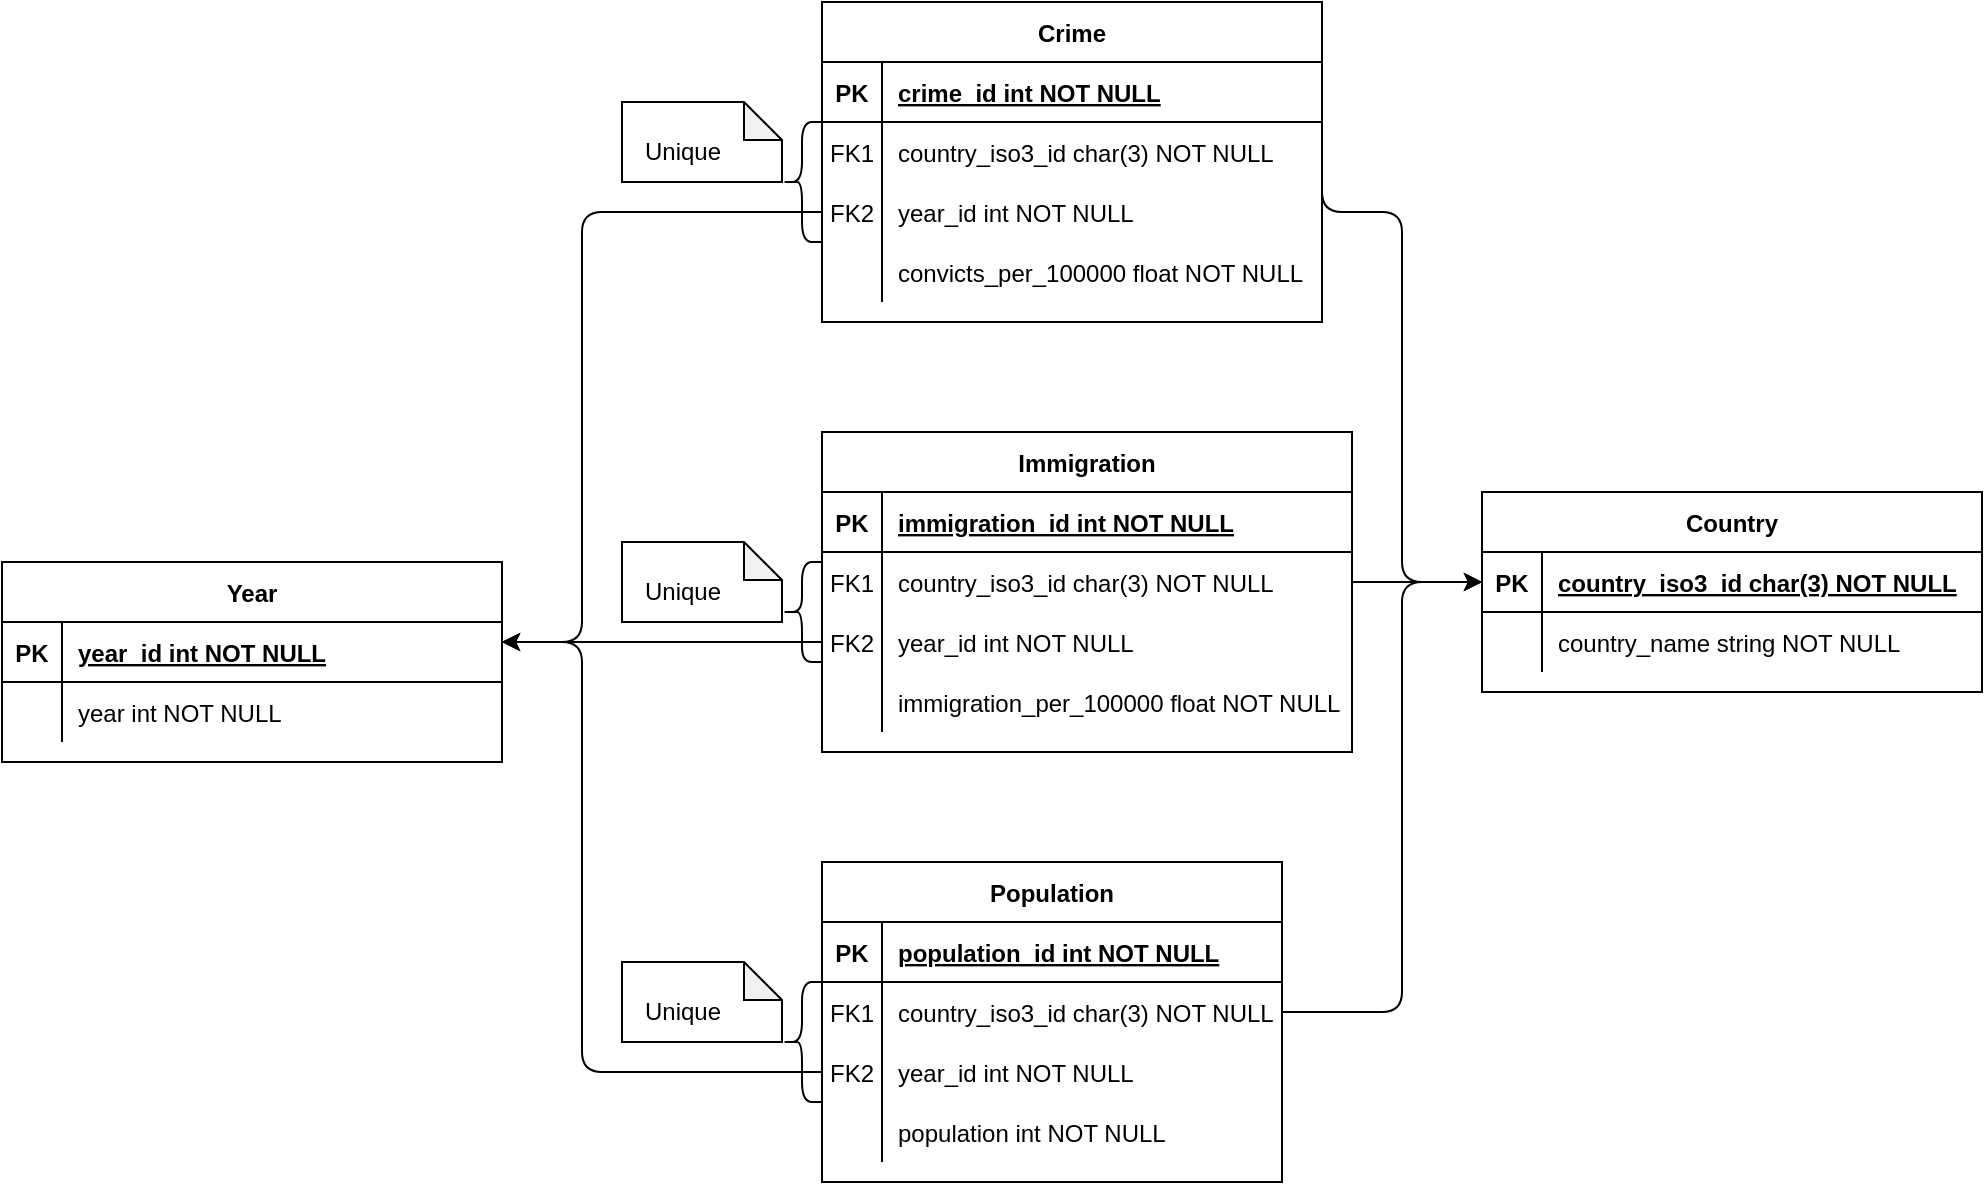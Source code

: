 <mxfile version="26.1.1">
  <diagram id="R2lEEEUBdFMjLlhIrx00" name="Page-1">
    <mxGraphModel dx="1050" dy="623" grid="1" gridSize="10" guides="1" tooltips="1" connect="1" arrows="1" fold="1" page="1" pageScale="1" pageWidth="850" pageHeight="1100" math="0" shadow="0" extFonts="Permanent Marker^https://fonts.googleapis.com/css?family=Permanent+Marker">
      <root>
        <mxCell id="0" />
        <mxCell id="1" parent="0" />
        <mxCell id="F54rX1gRR6l31rGcLVEx-70" value="" style="shape=note;whiteSpace=wrap;html=1;backgroundOutline=1;darkOpacity=0.05;size=19;" vertex="1" parent="1">
          <mxGeometry x="360" y="90" width="80" height="40" as="geometry" />
        </mxCell>
        <mxCell id="C-vyLk0tnHw3VtMMgP7b-2" value="Country" style="shape=table;startSize=30;container=1;collapsible=1;childLayout=tableLayout;fixedRows=1;rowLines=0;fontStyle=1;align=center;resizeLast=1;" parent="1" vertex="1">
          <mxGeometry x="790" y="285" width="250" height="100" as="geometry" />
        </mxCell>
        <mxCell id="C-vyLk0tnHw3VtMMgP7b-3" value="" style="shape=partialRectangle;collapsible=0;dropTarget=0;pointerEvents=0;fillColor=none;points=[[0,0.5],[1,0.5]];portConstraint=eastwest;top=0;left=0;right=0;bottom=1;" parent="C-vyLk0tnHw3VtMMgP7b-2" vertex="1">
          <mxGeometry y="30" width="250" height="30" as="geometry" />
        </mxCell>
        <mxCell id="C-vyLk0tnHw3VtMMgP7b-4" value="PK" style="shape=partialRectangle;overflow=hidden;connectable=0;fillColor=none;top=0;left=0;bottom=0;right=0;fontStyle=1;" parent="C-vyLk0tnHw3VtMMgP7b-3" vertex="1">
          <mxGeometry width="30" height="30" as="geometry">
            <mxRectangle width="30" height="30" as="alternateBounds" />
          </mxGeometry>
        </mxCell>
        <mxCell id="C-vyLk0tnHw3VtMMgP7b-5" value="country_iso3_id char(3) NOT NULL" style="shape=partialRectangle;overflow=hidden;connectable=0;fillColor=none;top=0;left=0;bottom=0;right=0;align=left;spacingLeft=6;fontStyle=5;" parent="C-vyLk0tnHw3VtMMgP7b-3" vertex="1">
          <mxGeometry x="30" width="220" height="30" as="geometry">
            <mxRectangle width="220" height="30" as="alternateBounds" />
          </mxGeometry>
        </mxCell>
        <mxCell id="KNKU7a6bH15Ss6Z8EOJB-100" value="" style="shape=partialRectangle;collapsible=0;dropTarget=0;pointerEvents=0;fillColor=none;points=[[0,0.5],[1,0.5]];portConstraint=eastwest;top=0;left=0;right=0;bottom=0;" parent="C-vyLk0tnHw3VtMMgP7b-2" vertex="1">
          <mxGeometry y="60" width="250" height="30" as="geometry" />
        </mxCell>
        <mxCell id="KNKU7a6bH15Ss6Z8EOJB-101" value="" style="shape=partialRectangle;overflow=hidden;connectable=0;fillColor=none;top=0;left=0;bottom=0;right=0;" parent="KNKU7a6bH15Ss6Z8EOJB-100" vertex="1">
          <mxGeometry width="30" height="30" as="geometry">
            <mxRectangle width="30" height="30" as="alternateBounds" />
          </mxGeometry>
        </mxCell>
        <mxCell id="KNKU7a6bH15Ss6Z8EOJB-102" value="country_name string NOT NULL" style="shape=partialRectangle;overflow=hidden;connectable=0;fillColor=none;top=0;left=0;bottom=0;right=0;align=left;spacingLeft=6;" parent="KNKU7a6bH15Ss6Z8EOJB-100" vertex="1">
          <mxGeometry x="30" width="220" height="30" as="geometry">
            <mxRectangle width="220" height="30" as="alternateBounds" />
          </mxGeometry>
        </mxCell>
        <mxCell id="C-vyLk0tnHw3VtMMgP7b-23" value="Crime" style="shape=table;startSize=30;container=1;collapsible=1;childLayout=tableLayout;fixedRows=1;rowLines=0;fontStyle=1;align=center;resizeLast=1;" parent="1" vertex="1">
          <mxGeometry x="460" y="40" width="250" height="160" as="geometry" />
        </mxCell>
        <mxCell id="C-vyLk0tnHw3VtMMgP7b-24" value="" style="shape=partialRectangle;collapsible=0;dropTarget=0;pointerEvents=0;fillColor=none;points=[[0,0.5],[1,0.5]];portConstraint=eastwest;top=0;left=0;right=0;bottom=1;" parent="C-vyLk0tnHw3VtMMgP7b-23" vertex="1">
          <mxGeometry y="30" width="250" height="30" as="geometry" />
        </mxCell>
        <mxCell id="C-vyLk0tnHw3VtMMgP7b-25" value="PK" style="shape=partialRectangle;overflow=hidden;connectable=0;fillColor=none;top=0;left=0;bottom=0;right=0;fontStyle=1;" parent="C-vyLk0tnHw3VtMMgP7b-24" vertex="1">
          <mxGeometry width="30" height="30" as="geometry">
            <mxRectangle width="30" height="30" as="alternateBounds" />
          </mxGeometry>
        </mxCell>
        <mxCell id="C-vyLk0tnHw3VtMMgP7b-26" value="crime_id int NOT NULL " style="shape=partialRectangle;overflow=hidden;connectable=0;fillColor=none;top=0;left=0;bottom=0;right=0;align=left;spacingLeft=6;fontStyle=5;" parent="C-vyLk0tnHw3VtMMgP7b-24" vertex="1">
          <mxGeometry x="30" width="220" height="30" as="geometry">
            <mxRectangle width="220" height="30" as="alternateBounds" />
          </mxGeometry>
        </mxCell>
        <mxCell id="KNKU7a6bH15Ss6Z8EOJB-5" value="" style="shape=partialRectangle;collapsible=0;dropTarget=0;pointerEvents=0;fillColor=none;points=[[0,0.5],[1,0.5]];portConstraint=eastwest;top=0;left=0;right=0;bottom=0;" parent="C-vyLk0tnHw3VtMMgP7b-23" vertex="1">
          <mxGeometry y="60" width="250" height="30" as="geometry" />
        </mxCell>
        <mxCell id="KNKU7a6bH15Ss6Z8EOJB-6" value="FK1" style="shape=partialRectangle;overflow=hidden;connectable=0;fillColor=none;top=0;left=0;bottom=0;right=0;" parent="KNKU7a6bH15Ss6Z8EOJB-5" vertex="1">
          <mxGeometry width="30" height="30" as="geometry">
            <mxRectangle width="30" height="30" as="alternateBounds" />
          </mxGeometry>
        </mxCell>
        <mxCell id="KNKU7a6bH15Ss6Z8EOJB-7" value="country_iso3_id char(3) NOT NULL" style="shape=partialRectangle;overflow=hidden;connectable=0;fillColor=none;top=0;left=0;bottom=0;right=0;align=left;spacingLeft=6;fontStyle=0" parent="KNKU7a6bH15Ss6Z8EOJB-5" vertex="1">
          <mxGeometry x="30" width="220" height="30" as="geometry">
            <mxRectangle width="220" height="30" as="alternateBounds" />
          </mxGeometry>
        </mxCell>
        <mxCell id="C-vyLk0tnHw3VtMMgP7b-27" value="" style="shape=partialRectangle;collapsible=0;dropTarget=0;pointerEvents=0;fillColor=none;points=[[0,0.5],[1,0.5]];portConstraint=eastwest;top=0;left=0;right=0;bottom=0;" parent="C-vyLk0tnHw3VtMMgP7b-23" vertex="1">
          <mxGeometry y="90" width="250" height="30" as="geometry" />
        </mxCell>
        <mxCell id="C-vyLk0tnHw3VtMMgP7b-28" value="FK2" style="shape=partialRectangle;overflow=hidden;connectable=0;fillColor=none;top=0;left=0;bottom=0;right=0;" parent="C-vyLk0tnHw3VtMMgP7b-27" vertex="1">
          <mxGeometry width="30" height="30" as="geometry">
            <mxRectangle width="30" height="30" as="alternateBounds" />
          </mxGeometry>
        </mxCell>
        <mxCell id="C-vyLk0tnHw3VtMMgP7b-29" value="year_id int NOT NULL" style="shape=partialRectangle;overflow=hidden;connectable=0;fillColor=none;top=0;left=0;bottom=0;right=0;align=left;spacingLeft=6;" parent="C-vyLk0tnHw3VtMMgP7b-27" vertex="1">
          <mxGeometry x="30" width="220" height="30" as="geometry">
            <mxRectangle width="220" height="30" as="alternateBounds" />
          </mxGeometry>
        </mxCell>
        <mxCell id="KNKU7a6bH15Ss6Z8EOJB-97" value="" style="shape=partialRectangle;collapsible=0;dropTarget=0;pointerEvents=0;fillColor=none;points=[[0,0.5],[1,0.5]];portConstraint=eastwest;top=0;left=0;right=0;bottom=0;" parent="C-vyLk0tnHw3VtMMgP7b-23" vertex="1">
          <mxGeometry y="120" width="250" height="30" as="geometry" />
        </mxCell>
        <mxCell id="KNKU7a6bH15Ss6Z8EOJB-98" value="" style="shape=partialRectangle;overflow=hidden;connectable=0;fillColor=none;top=0;left=0;bottom=0;right=0;" parent="KNKU7a6bH15Ss6Z8EOJB-97" vertex="1">
          <mxGeometry width="30" height="30" as="geometry">
            <mxRectangle width="30" height="30" as="alternateBounds" />
          </mxGeometry>
        </mxCell>
        <mxCell id="KNKU7a6bH15Ss6Z8EOJB-99" value="convicts_per_100000 float NOT NULL" style="shape=partialRectangle;overflow=hidden;connectable=0;fillColor=none;top=0;left=0;bottom=0;right=0;align=left;spacingLeft=6;" parent="KNKU7a6bH15Ss6Z8EOJB-97" vertex="1">
          <mxGeometry x="30" width="220" height="30" as="geometry">
            <mxRectangle width="220" height="30" as="alternateBounds" />
          </mxGeometry>
        </mxCell>
        <mxCell id="KNKU7a6bH15Ss6Z8EOJB-84" value="Immigration" style="shape=table;startSize=30;container=1;collapsible=1;childLayout=tableLayout;fixedRows=1;rowLines=0;fontStyle=1;align=center;resizeLast=1;" parent="1" vertex="1">
          <mxGeometry x="460" y="255" width="265" height="160" as="geometry" />
        </mxCell>
        <mxCell id="KNKU7a6bH15Ss6Z8EOJB-85" value="" style="shape=partialRectangle;collapsible=0;dropTarget=0;pointerEvents=0;fillColor=none;points=[[0,0.5],[1,0.5]];portConstraint=eastwest;top=0;left=0;right=0;bottom=1;" parent="KNKU7a6bH15Ss6Z8EOJB-84" vertex="1">
          <mxGeometry y="30" width="265" height="30" as="geometry" />
        </mxCell>
        <mxCell id="KNKU7a6bH15Ss6Z8EOJB-86" value="PK" style="shape=partialRectangle;overflow=hidden;connectable=0;fillColor=none;top=0;left=0;bottom=0;right=0;fontStyle=1;" parent="KNKU7a6bH15Ss6Z8EOJB-85" vertex="1">
          <mxGeometry width="30" height="30" as="geometry">
            <mxRectangle width="30" height="30" as="alternateBounds" />
          </mxGeometry>
        </mxCell>
        <mxCell id="KNKU7a6bH15Ss6Z8EOJB-87" value="immigration_id int NOT NULL" style="shape=partialRectangle;overflow=hidden;connectable=0;fillColor=none;top=0;left=0;bottom=0;right=0;align=left;spacingLeft=6;fontStyle=5;" parent="KNKU7a6bH15Ss6Z8EOJB-85" vertex="1">
          <mxGeometry x="30" width="235" height="30" as="geometry">
            <mxRectangle width="235" height="30" as="alternateBounds" />
          </mxGeometry>
        </mxCell>
        <mxCell id="KNKU7a6bH15Ss6Z8EOJB-88" value="" style="shape=partialRectangle;collapsible=0;dropTarget=0;pointerEvents=0;fillColor=none;points=[[0,0.5],[1,0.5]];portConstraint=eastwest;top=0;left=0;right=0;bottom=0;" parent="KNKU7a6bH15Ss6Z8EOJB-84" vertex="1">
          <mxGeometry y="60" width="265" height="30" as="geometry" />
        </mxCell>
        <mxCell id="KNKU7a6bH15Ss6Z8EOJB-89" value="FK1" style="shape=partialRectangle;overflow=hidden;connectable=0;fillColor=none;top=0;left=0;bottom=0;right=0;" parent="KNKU7a6bH15Ss6Z8EOJB-88" vertex="1">
          <mxGeometry width="30" height="30" as="geometry">
            <mxRectangle width="30" height="30" as="alternateBounds" />
          </mxGeometry>
        </mxCell>
        <mxCell id="KNKU7a6bH15Ss6Z8EOJB-90" value="country_iso3_id char(3) NOT NULL" style="shape=partialRectangle;overflow=hidden;connectable=0;fillColor=none;top=0;left=0;bottom=0;right=0;align=left;spacingLeft=6;" parent="KNKU7a6bH15Ss6Z8EOJB-88" vertex="1">
          <mxGeometry x="30" width="235" height="30" as="geometry">
            <mxRectangle width="235" height="30" as="alternateBounds" />
          </mxGeometry>
        </mxCell>
        <mxCell id="KNKU7a6bH15Ss6Z8EOJB-91" value="" style="shape=partialRectangle;collapsible=0;dropTarget=0;pointerEvents=0;fillColor=none;points=[[0,0.5],[1,0.5]];portConstraint=eastwest;top=0;left=0;right=0;bottom=0;" parent="KNKU7a6bH15Ss6Z8EOJB-84" vertex="1">
          <mxGeometry y="90" width="265" height="30" as="geometry" />
        </mxCell>
        <mxCell id="KNKU7a6bH15Ss6Z8EOJB-92" value="FK2" style="shape=partialRectangle;overflow=hidden;connectable=0;fillColor=none;top=0;left=0;bottom=0;right=0;" parent="KNKU7a6bH15Ss6Z8EOJB-91" vertex="1">
          <mxGeometry width="30" height="30" as="geometry">
            <mxRectangle width="30" height="30" as="alternateBounds" />
          </mxGeometry>
        </mxCell>
        <mxCell id="KNKU7a6bH15Ss6Z8EOJB-93" value="year_id int NOT NULL" style="shape=partialRectangle;overflow=hidden;connectable=0;fillColor=none;top=0;left=0;bottom=0;right=0;align=left;spacingLeft=6;" parent="KNKU7a6bH15Ss6Z8EOJB-91" vertex="1">
          <mxGeometry x="30" width="235" height="30" as="geometry">
            <mxRectangle width="235" height="30" as="alternateBounds" />
          </mxGeometry>
        </mxCell>
        <mxCell id="KNKU7a6bH15Ss6Z8EOJB-112" value="" style="shape=partialRectangle;collapsible=0;dropTarget=0;pointerEvents=0;fillColor=none;points=[[0,0.5],[1,0.5]];portConstraint=eastwest;top=0;left=0;right=0;bottom=0;" parent="KNKU7a6bH15Ss6Z8EOJB-84" vertex="1">
          <mxGeometry y="120" width="265" height="30" as="geometry" />
        </mxCell>
        <mxCell id="KNKU7a6bH15Ss6Z8EOJB-113" value="" style="shape=partialRectangle;overflow=hidden;connectable=0;fillColor=none;top=0;left=0;bottom=0;right=0;" parent="KNKU7a6bH15Ss6Z8EOJB-112" vertex="1">
          <mxGeometry width="30" height="30" as="geometry">
            <mxRectangle width="30" height="30" as="alternateBounds" />
          </mxGeometry>
        </mxCell>
        <mxCell id="KNKU7a6bH15Ss6Z8EOJB-114" value="immigration_per_100000 float NOT NULL" style="shape=partialRectangle;overflow=hidden;connectable=0;fillColor=none;top=0;left=0;bottom=0;right=0;align=left;spacingLeft=6;" parent="KNKU7a6bH15Ss6Z8EOJB-112" vertex="1">
          <mxGeometry x="30" width="235" height="30" as="geometry">
            <mxRectangle width="235" height="30" as="alternateBounds" />
          </mxGeometry>
        </mxCell>
        <mxCell id="KNKU7a6bH15Ss6Z8EOJB-115" value="Year" style="shape=table;startSize=30;container=1;collapsible=1;childLayout=tableLayout;fixedRows=1;rowLines=0;fontStyle=1;align=center;resizeLast=1;" parent="1" vertex="1">
          <mxGeometry x="50" y="320" width="250" height="100" as="geometry" />
        </mxCell>
        <mxCell id="KNKU7a6bH15Ss6Z8EOJB-116" value="" style="shape=partialRectangle;collapsible=0;dropTarget=0;pointerEvents=0;fillColor=none;points=[[0,0.5],[1,0.5]];portConstraint=eastwest;top=0;left=0;right=0;bottom=1;" parent="KNKU7a6bH15Ss6Z8EOJB-115" vertex="1">
          <mxGeometry y="30" width="250" height="30" as="geometry" />
        </mxCell>
        <mxCell id="KNKU7a6bH15Ss6Z8EOJB-117" value="PK" style="shape=partialRectangle;overflow=hidden;connectable=0;fillColor=none;top=0;left=0;bottom=0;right=0;fontStyle=1;" parent="KNKU7a6bH15Ss6Z8EOJB-116" vertex="1">
          <mxGeometry width="30" height="30" as="geometry">
            <mxRectangle width="30" height="30" as="alternateBounds" />
          </mxGeometry>
        </mxCell>
        <mxCell id="KNKU7a6bH15Ss6Z8EOJB-118" value="year_id int NOT NULL" style="shape=partialRectangle;overflow=hidden;connectable=0;fillColor=none;top=0;left=0;bottom=0;right=0;align=left;spacingLeft=6;fontStyle=5;" parent="KNKU7a6bH15Ss6Z8EOJB-116" vertex="1">
          <mxGeometry x="30" width="220" height="30" as="geometry">
            <mxRectangle width="220" height="30" as="alternateBounds" />
          </mxGeometry>
        </mxCell>
        <mxCell id="KNKU7a6bH15Ss6Z8EOJB-137" style="shape=partialRectangle;collapsible=0;dropTarget=0;pointerEvents=0;points=[[0,0.5],[1,0.5]];portConstraint=eastwest;top=0;left=0;right=0;bottom=0;fillColor=none;strokeColor=inherit;strokeWidth=0;" parent="KNKU7a6bH15Ss6Z8EOJB-115" vertex="1">
          <mxGeometry y="60" width="250" height="30" as="geometry" />
        </mxCell>
        <mxCell id="KNKU7a6bH15Ss6Z8EOJB-138" style="shape=partialRectangle;overflow=hidden;connectable=0;fillColor=none;top=0;left=0;bottom=0;right=0;strokeColor=default;strokeWidth=0;" parent="KNKU7a6bH15Ss6Z8EOJB-137" vertex="1">
          <mxGeometry width="30" height="30" as="geometry">
            <mxRectangle width="30" height="30" as="alternateBounds" />
          </mxGeometry>
        </mxCell>
        <mxCell id="KNKU7a6bH15Ss6Z8EOJB-139" value="year int NOT NULL" style="shape=partialRectangle;overflow=hidden;connectable=0;fillColor=none;top=0;left=0;bottom=0;right=0;align=left;spacingLeft=6;strokeColor=inherit;strokeWidth=0;perimeterSpacing=0;allowArrows=1;" parent="KNKU7a6bH15Ss6Z8EOJB-137" vertex="1">
          <mxGeometry x="30" width="220" height="30" as="geometry">
            <mxRectangle width="220" height="30" as="alternateBounds" />
          </mxGeometry>
        </mxCell>
        <mxCell id="vbhIN1fAdOpXjTdWAV8Q-2" value="Population" style="shape=table;startSize=30;container=1;collapsible=1;childLayout=tableLayout;fixedRows=1;rowLines=0;fontStyle=1;align=center;resizeLast=1;" parent="1" vertex="1">
          <mxGeometry x="460" y="470" width="230" height="160" as="geometry" />
        </mxCell>
        <mxCell id="vbhIN1fAdOpXjTdWAV8Q-3" value="" style="shape=partialRectangle;collapsible=0;dropTarget=0;pointerEvents=0;fillColor=none;points=[[0,0.5],[1,0.5]];portConstraint=eastwest;top=0;left=0;right=0;bottom=1;" parent="vbhIN1fAdOpXjTdWAV8Q-2" vertex="1">
          <mxGeometry y="30" width="230" height="30" as="geometry" />
        </mxCell>
        <mxCell id="vbhIN1fAdOpXjTdWAV8Q-4" value="PK" style="shape=partialRectangle;overflow=hidden;connectable=0;fillColor=none;top=0;left=0;bottom=0;right=0;fontStyle=1;" parent="vbhIN1fAdOpXjTdWAV8Q-3" vertex="1">
          <mxGeometry width="30" height="30" as="geometry">
            <mxRectangle width="30" height="30" as="alternateBounds" />
          </mxGeometry>
        </mxCell>
        <mxCell id="vbhIN1fAdOpXjTdWAV8Q-5" value="population_id int NOT NULL" style="shape=partialRectangle;overflow=hidden;connectable=0;fillColor=none;top=0;left=0;bottom=0;right=0;align=left;spacingLeft=6;fontStyle=5;" parent="vbhIN1fAdOpXjTdWAV8Q-3" vertex="1">
          <mxGeometry x="30" width="200" height="30" as="geometry">
            <mxRectangle width="200" height="30" as="alternateBounds" />
          </mxGeometry>
        </mxCell>
        <mxCell id="vbhIN1fAdOpXjTdWAV8Q-9" value="" style="shape=partialRectangle;collapsible=0;dropTarget=0;pointerEvents=0;fillColor=none;points=[[0,0.5],[1,0.5]];portConstraint=eastwest;top=0;left=0;right=0;bottom=0;" parent="vbhIN1fAdOpXjTdWAV8Q-2" vertex="1">
          <mxGeometry y="60" width="230" height="30" as="geometry" />
        </mxCell>
        <mxCell id="vbhIN1fAdOpXjTdWAV8Q-10" value="FK1" style="shape=partialRectangle;overflow=hidden;connectable=0;fillColor=none;top=0;left=0;bottom=0;right=0;" parent="vbhIN1fAdOpXjTdWAV8Q-9" vertex="1">
          <mxGeometry width="30" height="30" as="geometry">
            <mxRectangle width="30" height="30" as="alternateBounds" />
          </mxGeometry>
        </mxCell>
        <mxCell id="vbhIN1fAdOpXjTdWAV8Q-11" value="country_iso3_id char(3) NOT NULL" style="shape=partialRectangle;overflow=hidden;connectable=0;fillColor=none;top=0;left=0;bottom=0;right=0;align=left;spacingLeft=6;" parent="vbhIN1fAdOpXjTdWAV8Q-9" vertex="1">
          <mxGeometry x="30" width="200" height="30" as="geometry">
            <mxRectangle width="200" height="30" as="alternateBounds" />
          </mxGeometry>
        </mxCell>
        <mxCell id="vbhIN1fAdOpXjTdWAV8Q-6" value="" style="shape=partialRectangle;collapsible=0;dropTarget=0;pointerEvents=0;fillColor=none;points=[[0,0.5],[1,0.5]];portConstraint=eastwest;top=0;left=0;right=0;bottom=0;" parent="vbhIN1fAdOpXjTdWAV8Q-2" vertex="1">
          <mxGeometry y="90" width="230" height="30" as="geometry" />
        </mxCell>
        <mxCell id="vbhIN1fAdOpXjTdWAV8Q-7" value="FK2" style="shape=partialRectangle;overflow=hidden;connectable=0;fillColor=none;top=0;left=0;bottom=0;right=0;" parent="vbhIN1fAdOpXjTdWAV8Q-6" vertex="1">
          <mxGeometry width="30" height="30" as="geometry">
            <mxRectangle width="30" height="30" as="alternateBounds" />
          </mxGeometry>
        </mxCell>
        <mxCell id="vbhIN1fAdOpXjTdWAV8Q-8" value="year_id int NOT NULL" style="shape=partialRectangle;overflow=hidden;connectable=0;fillColor=none;top=0;left=0;bottom=0;right=0;align=left;spacingLeft=6;" parent="vbhIN1fAdOpXjTdWAV8Q-6" vertex="1">
          <mxGeometry x="30" width="200" height="30" as="geometry">
            <mxRectangle width="200" height="30" as="alternateBounds" />
          </mxGeometry>
        </mxCell>
        <mxCell id="vbhIN1fAdOpXjTdWAV8Q-15" style="shape=partialRectangle;collapsible=0;dropTarget=0;pointerEvents=0;fillColor=none;points=[[0,0.5],[1,0.5]];portConstraint=eastwest;top=0;left=0;right=0;bottom=0;" parent="vbhIN1fAdOpXjTdWAV8Q-2" vertex="1">
          <mxGeometry y="120" width="230" height="30" as="geometry" />
        </mxCell>
        <mxCell id="vbhIN1fAdOpXjTdWAV8Q-16" style="shape=partialRectangle;overflow=hidden;connectable=0;fillColor=none;top=0;left=0;bottom=0;right=0;" parent="vbhIN1fAdOpXjTdWAV8Q-15" vertex="1">
          <mxGeometry width="30" height="30" as="geometry">
            <mxRectangle width="30" height="30" as="alternateBounds" />
          </mxGeometry>
        </mxCell>
        <mxCell id="vbhIN1fAdOpXjTdWAV8Q-17" value="population int NOT NULL" style="shape=partialRectangle;overflow=hidden;connectable=0;fillColor=none;top=0;left=0;bottom=0;right=0;align=left;spacingLeft=6;" parent="vbhIN1fAdOpXjTdWAV8Q-15" vertex="1">
          <mxGeometry x="30" width="200" height="30" as="geometry">
            <mxRectangle width="200" height="30" as="alternateBounds" />
          </mxGeometry>
        </mxCell>
        <mxCell id="F54rX1gRR6l31rGcLVEx-57" style="edgeStyle=orthogonalEdgeStyle;rounded=1;orthogonalLoop=1;jettySize=auto;html=1;entryX=0;entryY=0.5;entryDx=0;entryDy=0;exitX=1;exitY=0.5;exitDx=0;exitDy=0;curved=0;jumpStyle=arc;jumpSize=12;" edge="1" parent="1" source="KNKU7a6bH15Ss6Z8EOJB-5" target="C-vyLk0tnHw3VtMMgP7b-3">
          <mxGeometry relative="1" as="geometry">
            <mxPoint x="780" y="90" as="sourcePoint" />
            <Array as="points">
              <mxPoint x="710" y="145" />
              <mxPoint x="750" y="145" />
              <mxPoint x="750" y="330" />
            </Array>
          </mxGeometry>
        </mxCell>
        <mxCell id="F54rX1gRR6l31rGcLVEx-58" style="edgeStyle=orthogonalEdgeStyle;rounded=1;orthogonalLoop=1;jettySize=auto;html=1;entryX=0;entryY=0.5;entryDx=0;entryDy=0;exitX=1;exitY=0.5;exitDx=0;exitDy=0;curved=0;jumpStyle=arc;jumpSize=12;" edge="1" parent="1" source="KNKU7a6bH15Ss6Z8EOJB-88" target="C-vyLk0tnHw3VtMMgP7b-3">
          <mxGeometry relative="1" as="geometry">
            <mxPoint x="725" y="330" as="sourcePoint" />
            <Array as="points">
              <mxPoint x="770" y="330" />
              <mxPoint x="770" y="330" />
            </Array>
          </mxGeometry>
        </mxCell>
        <mxCell id="F54rX1gRR6l31rGcLVEx-60" style="edgeStyle=orthogonalEdgeStyle;rounded=1;orthogonalLoop=1;jettySize=auto;html=1;entryX=0;entryY=0.5;entryDx=0;entryDy=0;exitX=1;exitY=0.5;exitDx=0;exitDy=0;curved=0;jumpStyle=arc;jumpSize=12;" edge="1" parent="1" source="vbhIN1fAdOpXjTdWAV8Q-9" target="C-vyLk0tnHw3VtMMgP7b-3">
          <mxGeometry relative="1" as="geometry">
            <Array as="points">
              <mxPoint x="750" y="545" />
              <mxPoint x="750" y="330" />
            </Array>
          </mxGeometry>
        </mxCell>
        <mxCell id="F54rX1gRR6l31rGcLVEx-61" value="" style="shape=curlyBracket;whiteSpace=wrap;html=1;rounded=1;labelPosition=left;verticalLabelPosition=middle;align=right;verticalAlign=middle;" vertex="1" parent="1">
          <mxGeometry x="440" y="100" width="20" height="60" as="geometry" />
        </mxCell>
        <mxCell id="F54rX1gRR6l31rGcLVEx-62" value="Unique" style="text;html=1;align=center;verticalAlign=middle;resizable=0;points=[];autosize=1;strokeColor=none;fillColor=none;rounded=0;gradientColor=none;" vertex="1" parent="1">
          <mxGeometry x="360" y="100" width="60" height="30" as="geometry" />
        </mxCell>
        <mxCell id="F54rX1gRR6l31rGcLVEx-63" value="" style="shape=curlyBracket;whiteSpace=wrap;html=1;rounded=1;labelPosition=left;verticalLabelPosition=middle;align=right;verticalAlign=middle;" vertex="1" parent="1">
          <mxGeometry x="440" y="320" width="20" height="50" as="geometry" />
        </mxCell>
        <mxCell id="F54rX1gRR6l31rGcLVEx-65" value="" style="shape=curlyBracket;whiteSpace=wrap;html=1;rounded=1;labelPosition=left;verticalLabelPosition=middle;align=right;verticalAlign=middle;" vertex="1" parent="1">
          <mxGeometry x="440" y="530" width="20" height="60" as="geometry" />
        </mxCell>
        <mxCell id="F54rX1gRR6l31rGcLVEx-48" style="edgeStyle=orthogonalEdgeStyle;rounded=1;orthogonalLoop=1;jettySize=auto;html=1;curved=0;jumpStyle=arc;jumpSize=12;exitX=0;exitY=0.5;exitDx=0;exitDy=0;" edge="1" parent="1" source="C-vyLk0tnHw3VtMMgP7b-27">
          <mxGeometry relative="1" as="geometry">
            <mxPoint x="300" y="360" as="targetPoint" />
            <Array as="points">
              <mxPoint x="340" y="145" />
              <mxPoint x="340" y="360" />
            </Array>
          </mxGeometry>
        </mxCell>
        <mxCell id="F54rX1gRR6l31rGcLVEx-49" style="edgeStyle=orthogonalEdgeStyle;rounded=1;orthogonalLoop=1;jettySize=auto;html=1;curved=0;jumpStyle=arc;jumpSize=12;exitX=0;exitY=0.5;exitDx=0;exitDy=0;" edge="1" parent="1" source="KNKU7a6bH15Ss6Z8EOJB-91">
          <mxGeometry relative="1" as="geometry">
            <mxPoint x="430" y="400" as="sourcePoint" />
            <mxPoint x="300" y="360" as="targetPoint" />
            <Array as="points">
              <mxPoint x="300" y="360" />
            </Array>
          </mxGeometry>
        </mxCell>
        <mxCell id="F54rX1gRR6l31rGcLVEx-50" style="edgeStyle=orthogonalEdgeStyle;rounded=1;orthogonalLoop=1;jettySize=auto;html=1;curved=0;jumpStyle=arc;jumpSize=12;" edge="1" parent="1" source="vbhIN1fAdOpXjTdWAV8Q-6">
          <mxGeometry relative="1" as="geometry">
            <mxPoint x="300" y="360" as="targetPoint" />
            <Array as="points">
              <mxPoint x="340" y="575" />
              <mxPoint x="340" y="360" />
              <mxPoint x="300" y="360" />
            </Array>
          </mxGeometry>
        </mxCell>
        <mxCell id="F54rX1gRR6l31rGcLVEx-71" value="" style="shape=note;whiteSpace=wrap;html=1;backgroundOutline=1;darkOpacity=0.05;size=19;" vertex="1" parent="1">
          <mxGeometry x="360" y="310" width="80" height="40" as="geometry" />
        </mxCell>
        <mxCell id="F54rX1gRR6l31rGcLVEx-72" value="Unique" style="text;html=1;align=center;verticalAlign=middle;resizable=0;points=[];autosize=1;strokeColor=none;fillColor=none;rounded=0;gradientColor=none;" vertex="1" parent="1">
          <mxGeometry x="360" y="320" width="60" height="30" as="geometry" />
        </mxCell>
        <mxCell id="F54rX1gRR6l31rGcLVEx-73" value="" style="shape=note;whiteSpace=wrap;html=1;backgroundOutline=1;darkOpacity=0.05;size=19;" vertex="1" parent="1">
          <mxGeometry x="360" y="520" width="80" height="40" as="geometry" />
        </mxCell>
        <mxCell id="F54rX1gRR6l31rGcLVEx-74" value="Unique" style="text;html=1;align=center;verticalAlign=middle;resizable=0;points=[];autosize=1;strokeColor=none;fillColor=none;rounded=0;gradientColor=none;" vertex="1" parent="1">
          <mxGeometry x="360" y="530" width="60" height="30" as="geometry" />
        </mxCell>
      </root>
    </mxGraphModel>
  </diagram>
</mxfile>
